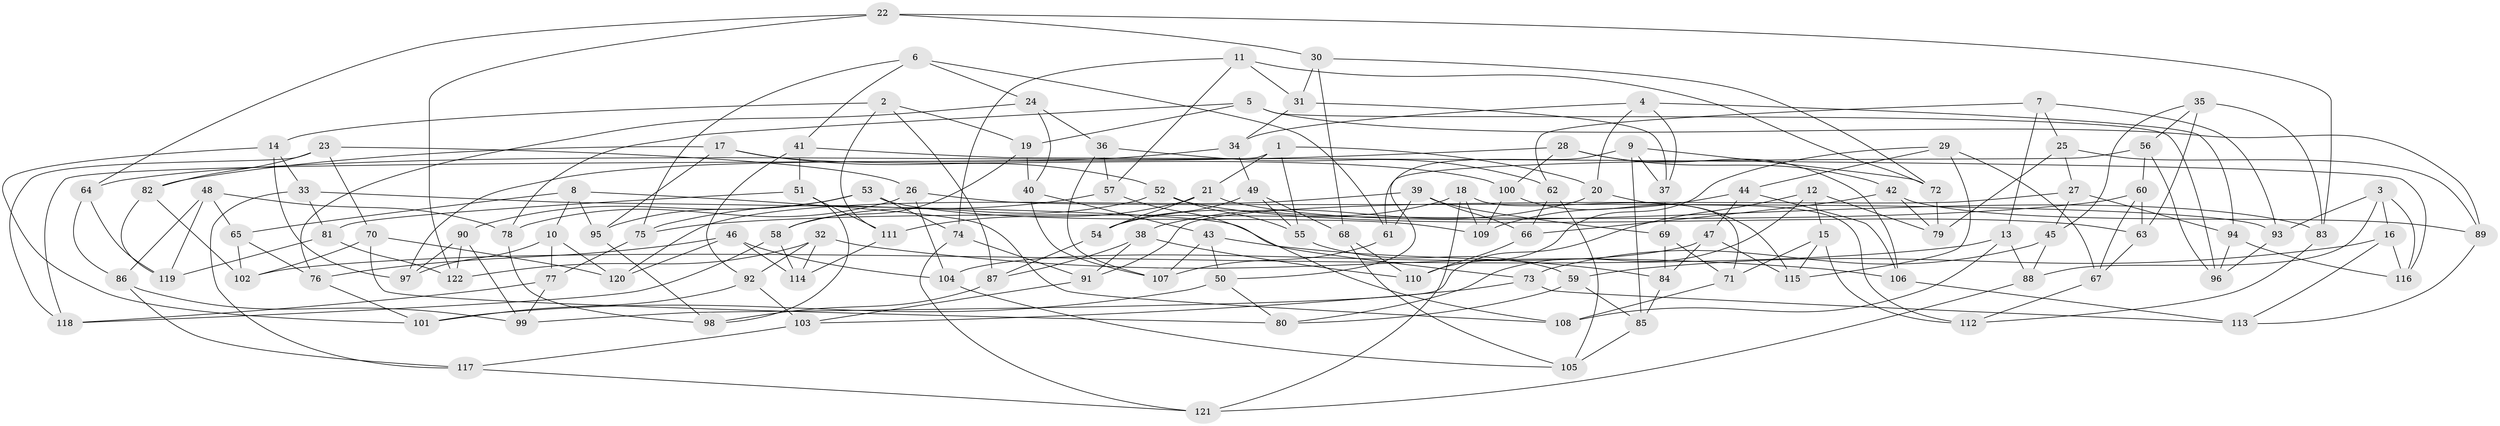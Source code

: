 // coarse degree distribution, {3: 0.0821917808219178, 7: 0.0273972602739726, 4: 0.6986301369863014, 5: 0.0684931506849315, 8: 0.0547945205479452, 6: 0.0273972602739726, 14: 0.0136986301369863, 10: 0.0136986301369863, 13: 0.0136986301369863}
// Generated by graph-tools (version 1.1) at 2025/04/03/04/25 22:04:12]
// undirected, 122 vertices, 244 edges
graph export_dot {
graph [start="1"]
  node [color=gray90,style=filled];
  1;
  2;
  3;
  4;
  5;
  6;
  7;
  8;
  9;
  10;
  11;
  12;
  13;
  14;
  15;
  16;
  17;
  18;
  19;
  20;
  21;
  22;
  23;
  24;
  25;
  26;
  27;
  28;
  29;
  30;
  31;
  32;
  33;
  34;
  35;
  36;
  37;
  38;
  39;
  40;
  41;
  42;
  43;
  44;
  45;
  46;
  47;
  48;
  49;
  50;
  51;
  52;
  53;
  54;
  55;
  56;
  57;
  58;
  59;
  60;
  61;
  62;
  63;
  64;
  65;
  66;
  67;
  68;
  69;
  70;
  71;
  72;
  73;
  74;
  75;
  76;
  77;
  78;
  79;
  80;
  81;
  82;
  83;
  84;
  85;
  86;
  87;
  88;
  89;
  90;
  91;
  92;
  93;
  94;
  95;
  96;
  97;
  98;
  99;
  100;
  101;
  102;
  103;
  104;
  105;
  106;
  107;
  108;
  109;
  110;
  111;
  112;
  113;
  114;
  115;
  116;
  117;
  118;
  119;
  120;
  121;
  122;
  1 -- 21;
  1 -- 20;
  1 -- 55;
  1 -- 118;
  2 -- 14;
  2 -- 19;
  2 -- 87;
  2 -- 111;
  3 -- 116;
  3 -- 88;
  3 -- 16;
  3 -- 93;
  4 -- 37;
  4 -- 94;
  4 -- 34;
  4 -- 20;
  5 -- 19;
  5 -- 78;
  5 -- 96;
  5 -- 89;
  6 -- 61;
  6 -- 75;
  6 -- 41;
  6 -- 24;
  7 -- 93;
  7 -- 25;
  7 -- 13;
  7 -- 62;
  8 -- 10;
  8 -- 95;
  8 -- 65;
  8 -- 108;
  9 -- 50;
  9 -- 37;
  9 -- 72;
  9 -- 85;
  10 -- 77;
  10 -- 97;
  10 -- 120;
  11 -- 74;
  11 -- 72;
  11 -- 57;
  11 -- 31;
  12 -- 79;
  12 -- 15;
  12 -- 80;
  12 -- 99;
  13 -- 102;
  13 -- 108;
  13 -- 88;
  14 -- 97;
  14 -- 101;
  14 -- 33;
  15 -- 115;
  15 -- 112;
  15 -- 71;
  16 -- 116;
  16 -- 113;
  16 -- 59;
  17 -- 82;
  17 -- 95;
  17 -- 100;
  17 -- 52;
  18 -- 121;
  18 -- 71;
  18 -- 109;
  18 -- 54;
  19 -- 58;
  19 -- 40;
  20 -- 38;
  20 -- 112;
  21 -- 83;
  21 -- 54;
  21 -- 111;
  22 -- 83;
  22 -- 64;
  22 -- 30;
  22 -- 122;
  23 -- 70;
  23 -- 118;
  23 -- 82;
  23 -- 26;
  24 -- 36;
  24 -- 40;
  24 -- 76;
  25 -- 79;
  25 -- 27;
  25 -- 89;
  26 -- 78;
  26 -- 93;
  26 -- 104;
  27 -- 94;
  27 -- 45;
  27 -- 91;
  28 -- 42;
  28 -- 100;
  28 -- 106;
  28 -- 64;
  29 -- 110;
  29 -- 44;
  29 -- 115;
  29 -- 67;
  30 -- 68;
  30 -- 31;
  30 -- 72;
  31 -- 37;
  31 -- 34;
  32 -- 114;
  32 -- 92;
  32 -- 122;
  32 -- 106;
  33 -- 117;
  33 -- 73;
  33 -- 81;
  34 -- 97;
  34 -- 49;
  35 -- 45;
  35 -- 56;
  35 -- 63;
  35 -- 83;
  36 -- 107;
  36 -- 62;
  36 -- 57;
  37 -- 69;
  38 -- 87;
  38 -- 110;
  38 -- 91;
  39 -- 61;
  39 -- 69;
  39 -- 120;
  39 -- 66;
  40 -- 107;
  40 -- 43;
  41 -- 116;
  41 -- 92;
  41 -- 51;
  42 -- 79;
  42 -- 66;
  42 -- 89;
  43 -- 107;
  43 -- 50;
  43 -- 84;
  44 -- 106;
  44 -- 47;
  44 -- 109;
  45 -- 88;
  45 -- 73;
  46 -- 104;
  46 -- 114;
  46 -- 120;
  46 -- 76;
  47 -- 104;
  47 -- 115;
  47 -- 84;
  48 -- 119;
  48 -- 86;
  48 -- 65;
  48 -- 78;
  49 -- 54;
  49 -- 55;
  49 -- 68;
  50 -- 101;
  50 -- 80;
  51 -- 81;
  51 -- 111;
  51 -- 98;
  52 -- 63;
  52 -- 55;
  52 -- 58;
  53 -- 74;
  53 -- 109;
  53 -- 90;
  53 -- 95;
  54 -- 87;
  55 -- 59;
  56 -- 96;
  56 -- 60;
  56 -- 61;
  57 -- 75;
  57 -- 108;
  58 -- 118;
  58 -- 114;
  59 -- 85;
  59 -- 80;
  60 -- 63;
  60 -- 75;
  60 -- 67;
  61 -- 107;
  62 -- 66;
  62 -- 105;
  63 -- 67;
  64 -- 119;
  64 -- 86;
  65 -- 76;
  65 -- 102;
  66 -- 110;
  67 -- 112;
  68 -- 110;
  68 -- 105;
  69 -- 84;
  69 -- 71;
  70 -- 120;
  70 -- 102;
  70 -- 80;
  71 -- 108;
  72 -- 79;
  73 -- 103;
  73 -- 113;
  74 -- 91;
  74 -- 121;
  75 -- 77;
  76 -- 101;
  77 -- 118;
  77 -- 99;
  78 -- 98;
  81 -- 122;
  81 -- 119;
  82 -- 119;
  82 -- 102;
  83 -- 112;
  84 -- 85;
  85 -- 105;
  86 -- 99;
  86 -- 117;
  87 -- 98;
  88 -- 121;
  89 -- 113;
  90 -- 97;
  90 -- 122;
  90 -- 99;
  91 -- 103;
  92 -- 101;
  92 -- 103;
  93 -- 96;
  94 -- 116;
  94 -- 96;
  95 -- 98;
  100 -- 115;
  100 -- 109;
  103 -- 117;
  104 -- 105;
  106 -- 113;
  111 -- 114;
  117 -- 121;
}
